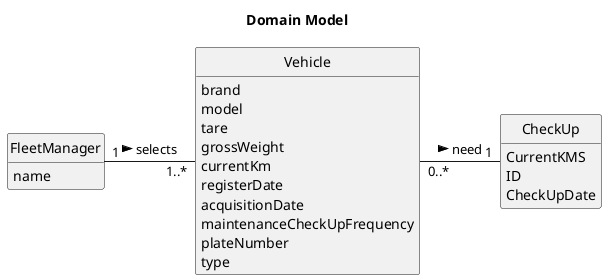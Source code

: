 @startuml
skinparam monochrome true
skinparam packageStyle rectangle
skinparam shadowing false

'left to right direction

skinparam classAttributeIconSize 0

hide circle
hide methods

title Domain Model

class CheckUp {
    CurrentKMS
    ID
    CheckUpDate
}

class FleetManager {
    name
}

class Vehicle {
    brand
    model
    tare
    grossWeight
    currentKm
    registerDate
    acquisitionDate
    maintenanceCheckUpFrequency
    plateNumber
    type
}

FleetManager "1" - "1..*" Vehicle : selects >
Vehicle "0..*" - "1" CheckUp: need >
@enduml